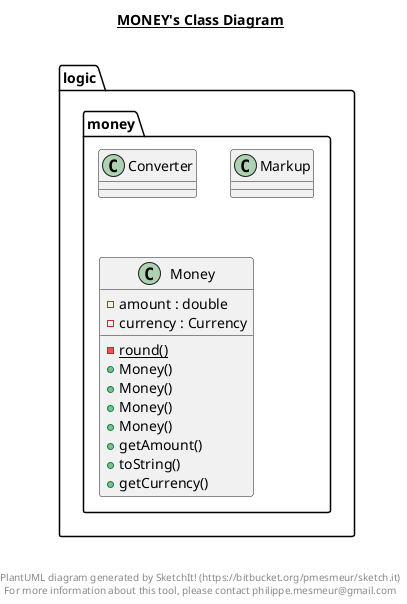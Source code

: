 @startuml

title __MONEY's Class Diagram__\n

  package logic {
    package logic.money {
      class Converter {
      }
    }
  }
  

  package logic {
    package logic.money {
      class Markup {
      }
    }
  }
  

  package logic {
    package logic.money {
      class Money {
          - amount : double
          - currency : Currency
          {static} - round()
          + Money()
          + Money()
          + Money()
          + Money()
          + getAmount()
          + toString()
          + getCurrency()
      }
    }
  }
  



right footer


PlantUML diagram generated by SketchIt! (https://bitbucket.org/pmesmeur/sketch.it)
For more information about this tool, please contact philippe.mesmeur@gmail.com
endfooter

@enduml
